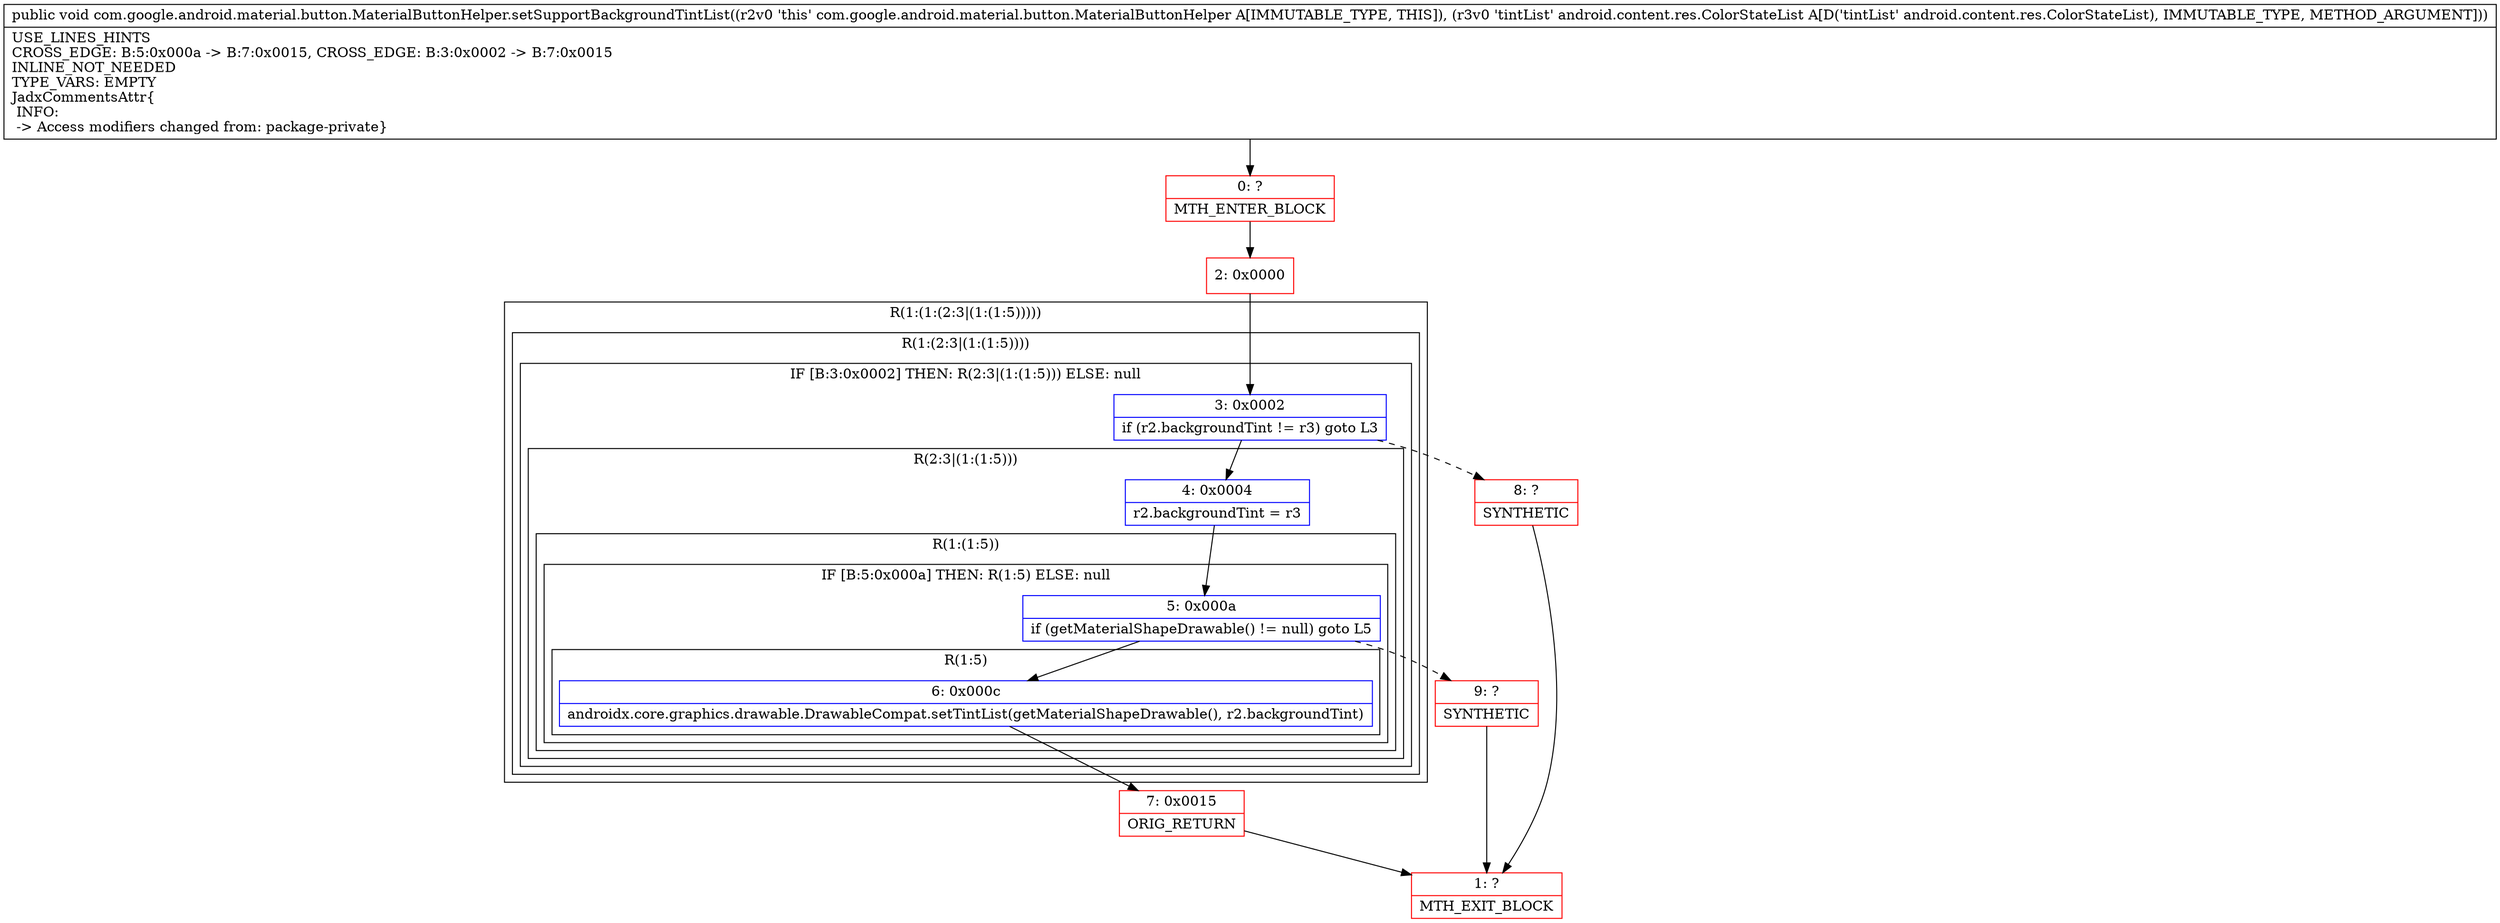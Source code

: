 digraph "CFG forcom.google.android.material.button.MaterialButtonHelper.setSupportBackgroundTintList(Landroid\/content\/res\/ColorStateList;)V" {
subgraph cluster_Region_555866461 {
label = "R(1:(1:(2:3|(1:(1:5)))))";
node [shape=record,color=blue];
subgraph cluster_Region_2040948214 {
label = "R(1:(2:3|(1:(1:5))))";
node [shape=record,color=blue];
subgraph cluster_IfRegion_2063088777 {
label = "IF [B:3:0x0002] THEN: R(2:3|(1:(1:5))) ELSE: null";
node [shape=record,color=blue];
Node_3 [shape=record,label="{3\:\ 0x0002|if (r2.backgroundTint != r3) goto L3\l}"];
subgraph cluster_Region_1156083819 {
label = "R(2:3|(1:(1:5)))";
node [shape=record,color=blue];
Node_4 [shape=record,label="{4\:\ 0x0004|r2.backgroundTint = r3\l}"];
subgraph cluster_Region_1798087322 {
label = "R(1:(1:5))";
node [shape=record,color=blue];
subgraph cluster_IfRegion_569373660 {
label = "IF [B:5:0x000a] THEN: R(1:5) ELSE: null";
node [shape=record,color=blue];
Node_5 [shape=record,label="{5\:\ 0x000a|if (getMaterialShapeDrawable() != null) goto L5\l}"];
subgraph cluster_Region_440966940 {
label = "R(1:5)";
node [shape=record,color=blue];
Node_6 [shape=record,label="{6\:\ 0x000c|androidx.core.graphics.drawable.DrawableCompat.setTintList(getMaterialShapeDrawable(), r2.backgroundTint)\l}"];
}
}
}
}
}
}
}
Node_0 [shape=record,color=red,label="{0\:\ ?|MTH_ENTER_BLOCK\l}"];
Node_2 [shape=record,color=red,label="{2\:\ 0x0000}"];
Node_7 [shape=record,color=red,label="{7\:\ 0x0015|ORIG_RETURN\l}"];
Node_1 [shape=record,color=red,label="{1\:\ ?|MTH_EXIT_BLOCK\l}"];
Node_9 [shape=record,color=red,label="{9\:\ ?|SYNTHETIC\l}"];
Node_8 [shape=record,color=red,label="{8\:\ ?|SYNTHETIC\l}"];
MethodNode[shape=record,label="{public void com.google.android.material.button.MaterialButtonHelper.setSupportBackgroundTintList((r2v0 'this' com.google.android.material.button.MaterialButtonHelper A[IMMUTABLE_TYPE, THIS]), (r3v0 'tintList' android.content.res.ColorStateList A[D('tintList' android.content.res.ColorStateList), IMMUTABLE_TYPE, METHOD_ARGUMENT]))  | USE_LINES_HINTS\lCROSS_EDGE: B:5:0x000a \-\> B:7:0x0015, CROSS_EDGE: B:3:0x0002 \-\> B:7:0x0015\lINLINE_NOT_NEEDED\lTYPE_VARS: EMPTY\lJadxCommentsAttr\{\l INFO: \l \-\> Access modifiers changed from: package\-private\}\l}"];
MethodNode -> Node_0;Node_3 -> Node_4;
Node_3 -> Node_8[style=dashed];
Node_4 -> Node_5;
Node_5 -> Node_6;
Node_5 -> Node_9[style=dashed];
Node_6 -> Node_7;
Node_0 -> Node_2;
Node_2 -> Node_3;
Node_7 -> Node_1;
Node_9 -> Node_1;
Node_8 -> Node_1;
}

